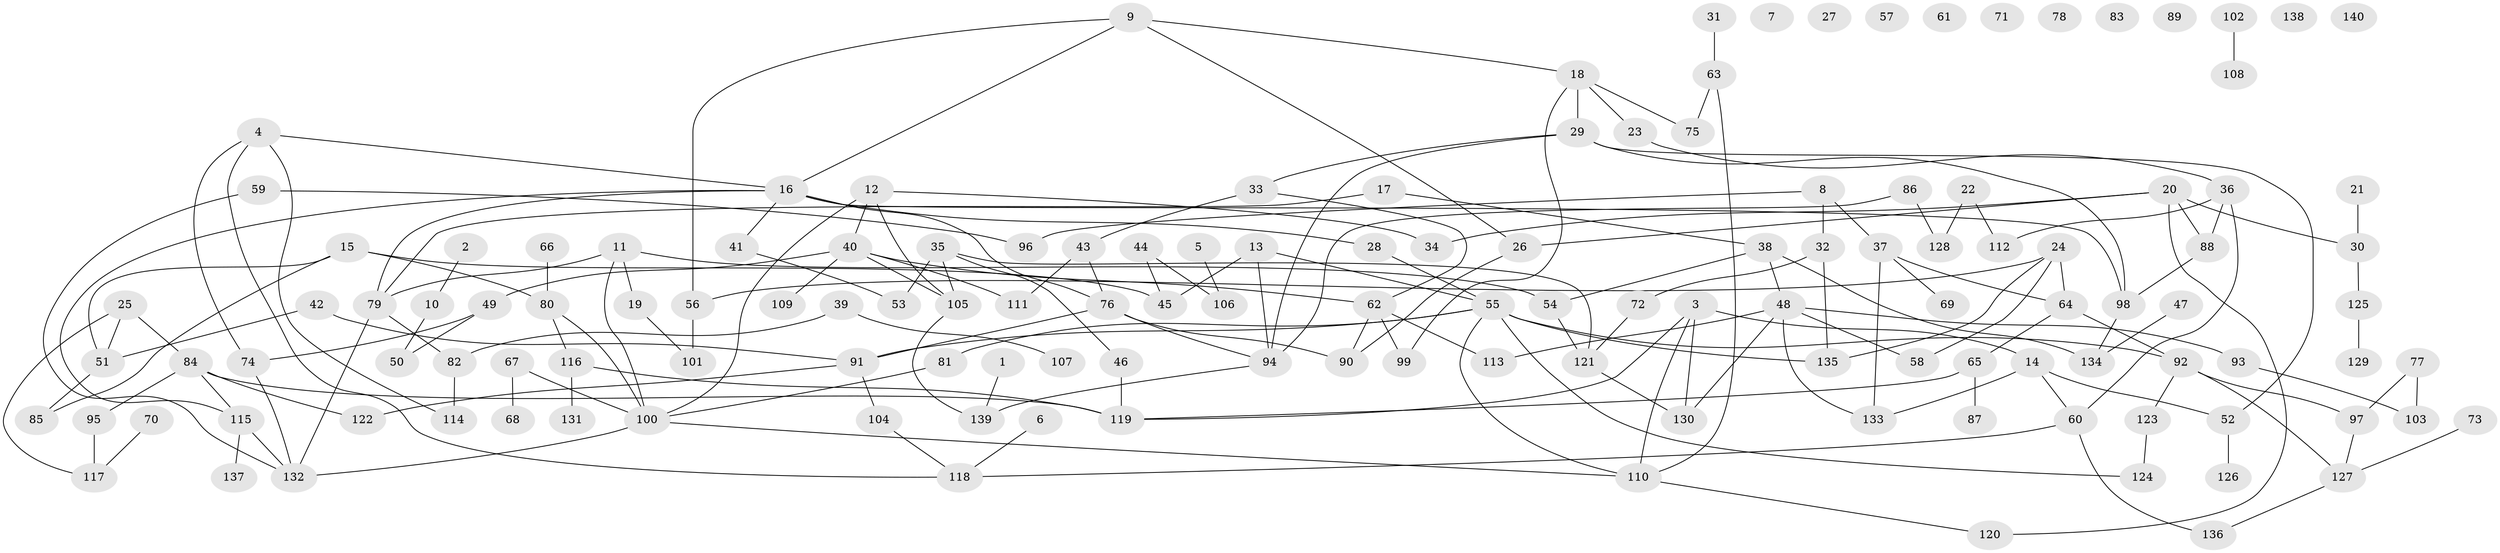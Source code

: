 // Generated by graph-tools (version 1.1) at 2025/39/03/09/25 04:39:24]
// undirected, 140 vertices, 187 edges
graph export_dot {
graph [start="1"]
  node [color=gray90,style=filled];
  1;
  2;
  3;
  4;
  5;
  6;
  7;
  8;
  9;
  10;
  11;
  12;
  13;
  14;
  15;
  16;
  17;
  18;
  19;
  20;
  21;
  22;
  23;
  24;
  25;
  26;
  27;
  28;
  29;
  30;
  31;
  32;
  33;
  34;
  35;
  36;
  37;
  38;
  39;
  40;
  41;
  42;
  43;
  44;
  45;
  46;
  47;
  48;
  49;
  50;
  51;
  52;
  53;
  54;
  55;
  56;
  57;
  58;
  59;
  60;
  61;
  62;
  63;
  64;
  65;
  66;
  67;
  68;
  69;
  70;
  71;
  72;
  73;
  74;
  75;
  76;
  77;
  78;
  79;
  80;
  81;
  82;
  83;
  84;
  85;
  86;
  87;
  88;
  89;
  90;
  91;
  92;
  93;
  94;
  95;
  96;
  97;
  98;
  99;
  100;
  101;
  102;
  103;
  104;
  105;
  106;
  107;
  108;
  109;
  110;
  111;
  112;
  113;
  114;
  115;
  116;
  117;
  118;
  119;
  120;
  121;
  122;
  123;
  124;
  125;
  126;
  127;
  128;
  129;
  130;
  131;
  132;
  133;
  134;
  135;
  136;
  137;
  138;
  139;
  140;
  1 -- 139;
  2 -- 10;
  3 -- 14;
  3 -- 110;
  3 -- 119;
  3 -- 130;
  4 -- 16;
  4 -- 74;
  4 -- 114;
  4 -- 118;
  5 -- 106;
  6 -- 118;
  8 -- 32;
  8 -- 37;
  8 -- 96;
  9 -- 16;
  9 -- 18;
  9 -- 26;
  9 -- 56;
  10 -- 50;
  11 -- 19;
  11 -- 54;
  11 -- 79;
  11 -- 100;
  12 -- 34;
  12 -- 40;
  12 -- 100;
  12 -- 105;
  13 -- 45;
  13 -- 55;
  13 -- 94;
  14 -- 52;
  14 -- 60;
  14 -- 133;
  15 -- 45;
  15 -- 51;
  15 -- 80;
  15 -- 85;
  16 -- 28;
  16 -- 41;
  16 -- 76;
  16 -- 79;
  16 -- 98;
  16 -- 115;
  17 -- 38;
  17 -- 79;
  18 -- 23;
  18 -- 29;
  18 -- 75;
  18 -- 99;
  19 -- 101;
  20 -- 26;
  20 -- 30;
  20 -- 34;
  20 -- 88;
  20 -- 120;
  21 -- 30;
  22 -- 112;
  22 -- 128;
  23 -- 36;
  24 -- 56;
  24 -- 58;
  24 -- 64;
  24 -- 135;
  25 -- 51;
  25 -- 84;
  25 -- 117;
  26 -- 90;
  28 -- 55;
  29 -- 33;
  29 -- 52;
  29 -- 94;
  29 -- 98;
  30 -- 125;
  31 -- 63;
  32 -- 72;
  32 -- 135;
  33 -- 43;
  33 -- 62;
  35 -- 46;
  35 -- 53;
  35 -- 105;
  35 -- 121;
  36 -- 60;
  36 -- 88;
  36 -- 112;
  37 -- 64;
  37 -- 69;
  37 -- 133;
  38 -- 48;
  38 -- 54;
  38 -- 134;
  39 -- 82;
  39 -- 107;
  40 -- 49;
  40 -- 62;
  40 -- 105;
  40 -- 109;
  40 -- 111;
  41 -- 53;
  42 -- 51;
  42 -- 91;
  43 -- 76;
  43 -- 111;
  44 -- 45;
  44 -- 106;
  46 -- 119;
  47 -- 134;
  48 -- 58;
  48 -- 93;
  48 -- 113;
  48 -- 130;
  48 -- 133;
  49 -- 50;
  49 -- 74;
  51 -- 85;
  52 -- 126;
  54 -- 121;
  55 -- 81;
  55 -- 91;
  55 -- 92;
  55 -- 110;
  55 -- 124;
  55 -- 135;
  56 -- 101;
  59 -- 96;
  59 -- 132;
  60 -- 118;
  60 -- 136;
  62 -- 90;
  62 -- 99;
  62 -- 113;
  63 -- 75;
  63 -- 110;
  64 -- 65;
  64 -- 92;
  65 -- 87;
  65 -- 119;
  66 -- 80;
  67 -- 68;
  67 -- 100;
  70 -- 117;
  72 -- 121;
  73 -- 127;
  74 -- 132;
  76 -- 90;
  76 -- 91;
  76 -- 94;
  77 -- 97;
  77 -- 103;
  79 -- 82;
  79 -- 132;
  80 -- 100;
  80 -- 116;
  81 -- 100;
  82 -- 114;
  84 -- 95;
  84 -- 115;
  84 -- 119;
  84 -- 122;
  86 -- 94;
  86 -- 128;
  88 -- 98;
  91 -- 104;
  91 -- 122;
  92 -- 97;
  92 -- 123;
  92 -- 127;
  93 -- 103;
  94 -- 139;
  95 -- 117;
  97 -- 127;
  98 -- 134;
  100 -- 110;
  100 -- 132;
  102 -- 108;
  104 -- 118;
  105 -- 139;
  110 -- 120;
  115 -- 132;
  115 -- 137;
  116 -- 119;
  116 -- 131;
  121 -- 130;
  123 -- 124;
  125 -- 129;
  127 -- 136;
}
